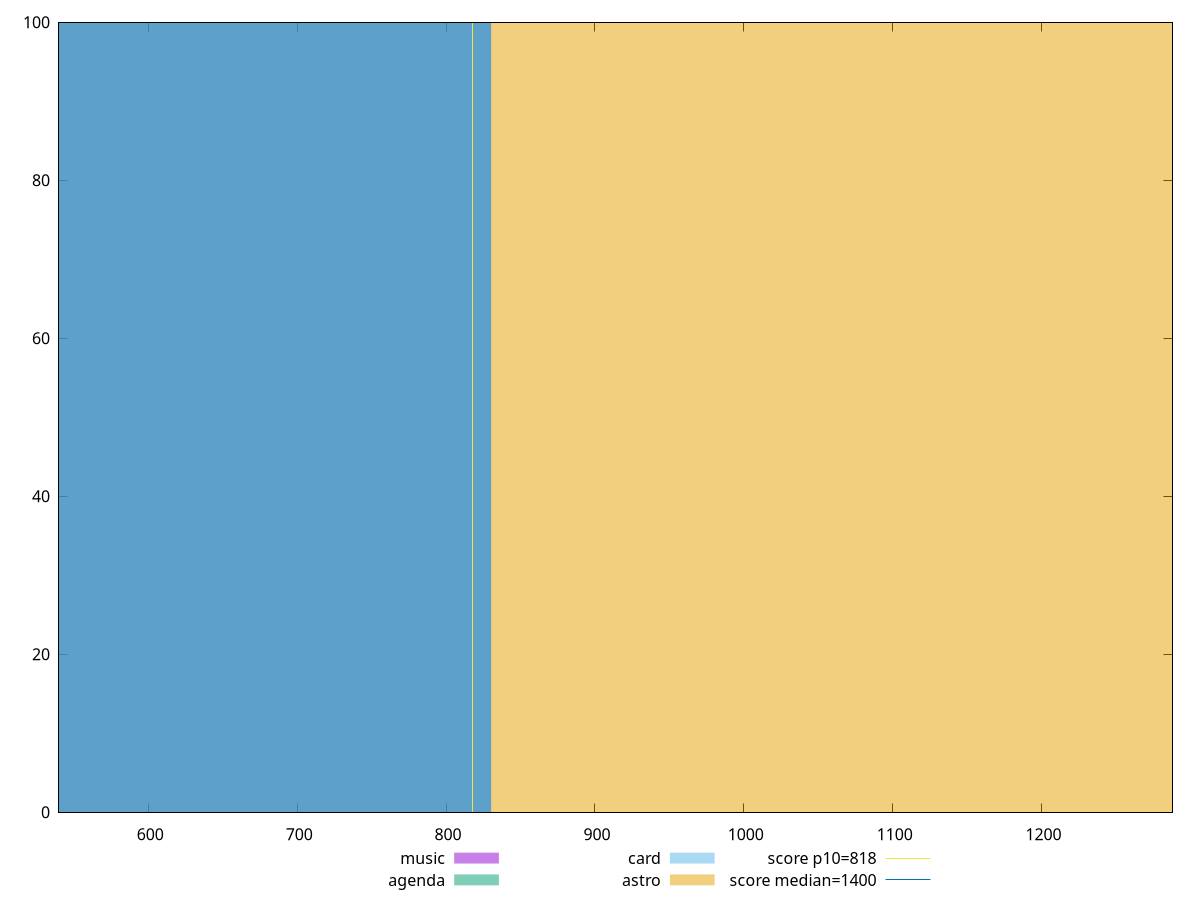 reset

$music <<EOF
553.5077154082936 100
EOF

$agenda <<EOF
553.5077154082936 100
EOF

$card <<EOF
553.5077154082936 100
EOF

$astro <<EOF
1107.0154308165872 100
EOF

set key outside below
set boxwidth 553.5077154082936
set xrange [540:1288]
set yrange [0:100]
set trange [0:100]
set style fill transparent solid 0.5 noborder

set parametric
set terminal svg size 640, 520 enhanced background rgb 'white'
set output "reports/report_00028_2021-02-24T12-49-42.674Z/dom-size/comparison/histogram/all_raw.svg"

plot $music title "music" with boxes, \
     $agenda title "agenda" with boxes, \
     $card title "card" with boxes, \
     $astro title "astro" with boxes, \
     818,t title "score p10=818", \
     1400,t title "score median=1400"

reset
